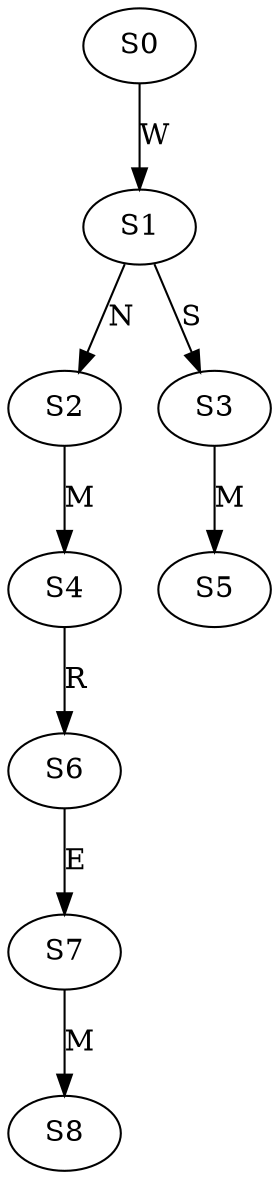 strict digraph  {
	S0 -> S1 [ label = W ];
	S1 -> S2 [ label = N ];
	S1 -> S3 [ label = S ];
	S2 -> S4 [ label = M ];
	S3 -> S5 [ label = M ];
	S4 -> S6 [ label = R ];
	S6 -> S7 [ label = E ];
	S7 -> S8 [ label = M ];
}
